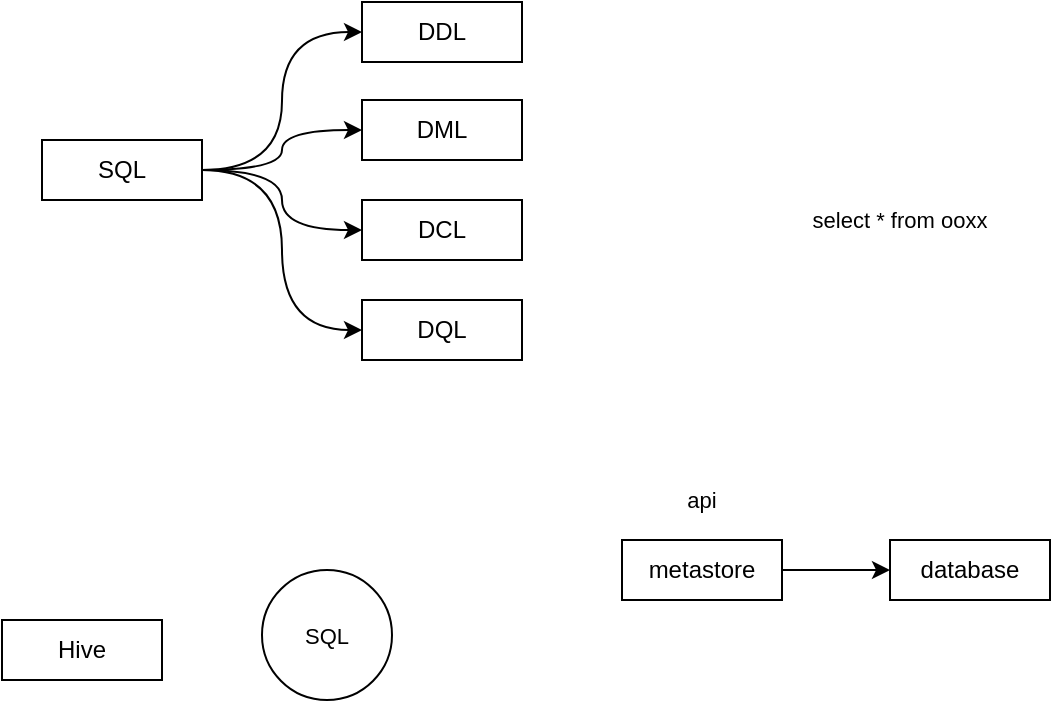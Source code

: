 <mxfile version="24.7.17">
  <diagram name="Page-1" id="U7SpQmy9-2M6FtC-JxG5">
    <mxGraphModel dx="1242" dy="785" grid="1" gridSize="10" guides="1" tooltips="1" connect="1" arrows="1" fold="1" page="1" pageScale="1" pageWidth="827" pageHeight="1169" math="0" shadow="0">
      <root>
        <mxCell id="0" />
        <mxCell id="1" parent="0" />
        <mxCell id="Xy2YbhwxPT0KSOp8xG0l-1" value="Hive" style="rounded=0;whiteSpace=wrap;html=1;" vertex="1" parent="1">
          <mxGeometry x="40" y="470" width="80" height="30" as="geometry" />
        </mxCell>
        <mxCell id="Xy2YbhwxPT0KSOp8xG0l-7" style="edgeStyle=orthogonalEdgeStyle;rounded=0;orthogonalLoop=1;jettySize=auto;html=1;entryX=0;entryY=0.5;entryDx=0;entryDy=0;curved=1;" edge="1" parent="1" source="Xy2YbhwxPT0KSOp8xG0l-2" target="Xy2YbhwxPT0KSOp8xG0l-3">
          <mxGeometry relative="1" as="geometry" />
        </mxCell>
        <mxCell id="Xy2YbhwxPT0KSOp8xG0l-8" style="edgeStyle=orthogonalEdgeStyle;shape=connector;curved=1;rounded=0;orthogonalLoop=1;jettySize=auto;html=1;entryX=0;entryY=0.5;entryDx=0;entryDy=0;strokeColor=default;align=center;verticalAlign=middle;fontFamily=Helvetica;fontSize=11;fontColor=default;labelBackgroundColor=default;endArrow=classic;" edge="1" parent="1" source="Xy2YbhwxPT0KSOp8xG0l-2" target="Xy2YbhwxPT0KSOp8xG0l-4">
          <mxGeometry relative="1" as="geometry" />
        </mxCell>
        <mxCell id="Xy2YbhwxPT0KSOp8xG0l-9" style="edgeStyle=orthogonalEdgeStyle;shape=connector;curved=1;rounded=0;orthogonalLoop=1;jettySize=auto;html=1;entryX=0;entryY=0.5;entryDx=0;entryDy=0;strokeColor=default;align=center;verticalAlign=middle;fontFamily=Helvetica;fontSize=11;fontColor=default;labelBackgroundColor=default;endArrow=classic;" edge="1" parent="1" source="Xy2YbhwxPT0KSOp8xG0l-2" target="Xy2YbhwxPT0KSOp8xG0l-5">
          <mxGeometry relative="1" as="geometry" />
        </mxCell>
        <mxCell id="Xy2YbhwxPT0KSOp8xG0l-10" style="edgeStyle=orthogonalEdgeStyle;shape=connector;curved=1;rounded=0;orthogonalLoop=1;jettySize=auto;html=1;entryX=0;entryY=0.5;entryDx=0;entryDy=0;strokeColor=default;align=center;verticalAlign=middle;fontFamily=Helvetica;fontSize=11;fontColor=default;labelBackgroundColor=default;endArrow=classic;" edge="1" parent="1" source="Xy2YbhwxPT0KSOp8xG0l-2" target="Xy2YbhwxPT0KSOp8xG0l-6">
          <mxGeometry relative="1" as="geometry" />
        </mxCell>
        <mxCell id="Xy2YbhwxPT0KSOp8xG0l-2" value="SQL" style="rounded=0;whiteSpace=wrap;html=1;" vertex="1" parent="1">
          <mxGeometry x="60" y="230" width="80" height="30" as="geometry" />
        </mxCell>
        <mxCell id="Xy2YbhwxPT0KSOp8xG0l-3" value="DDL" style="rounded=0;whiteSpace=wrap;html=1;" vertex="1" parent="1">
          <mxGeometry x="220" y="161" width="80" height="30" as="geometry" />
        </mxCell>
        <mxCell id="Xy2YbhwxPT0KSOp8xG0l-4" value="DML" style="rounded=0;whiteSpace=wrap;html=1;" vertex="1" parent="1">
          <mxGeometry x="220" y="210" width="80" height="30" as="geometry" />
        </mxCell>
        <mxCell id="Xy2YbhwxPT0KSOp8xG0l-5" value="DCL" style="rounded=0;whiteSpace=wrap;html=1;" vertex="1" parent="1">
          <mxGeometry x="220" y="260" width="80" height="30" as="geometry" />
        </mxCell>
        <mxCell id="Xy2YbhwxPT0KSOp8xG0l-6" value="DQL" style="rounded=0;whiteSpace=wrap;html=1;" vertex="1" parent="1">
          <mxGeometry x="220" y="310" width="80" height="30" as="geometry" />
        </mxCell>
        <mxCell id="Xy2YbhwxPT0KSOp8xG0l-12" value="select * from ooxx" style="text;html=1;align=center;verticalAlign=middle;whiteSpace=wrap;rounded=0;fontFamily=Helvetica;fontSize=11;fontColor=default;labelBackgroundColor=default;" vertex="1" parent="1">
          <mxGeometry x="414" y="250" width="150" height="40" as="geometry" />
        </mxCell>
        <mxCell id="Xy2YbhwxPT0KSOp8xG0l-16" value="" style="edgeStyle=orthogonalEdgeStyle;shape=connector;curved=1;rounded=0;orthogonalLoop=1;jettySize=auto;html=1;strokeColor=default;align=center;verticalAlign=middle;fontFamily=Helvetica;fontSize=11;fontColor=default;labelBackgroundColor=default;endArrow=classic;" edge="1" parent="1" source="Xy2YbhwxPT0KSOp8xG0l-13" target="Xy2YbhwxPT0KSOp8xG0l-15">
          <mxGeometry relative="1" as="geometry" />
        </mxCell>
        <mxCell id="Xy2YbhwxPT0KSOp8xG0l-13" value="metastore" style="rounded=0;whiteSpace=wrap;html=1;" vertex="1" parent="1">
          <mxGeometry x="350" y="430" width="80" height="30" as="geometry" />
        </mxCell>
        <mxCell id="Xy2YbhwxPT0KSOp8xG0l-14" value="api" style="text;html=1;align=center;verticalAlign=middle;whiteSpace=wrap;rounded=0;fontFamily=Helvetica;fontSize=11;fontColor=default;labelBackgroundColor=default;" vertex="1" parent="1">
          <mxGeometry x="365" y="400" width="50" height="20" as="geometry" />
        </mxCell>
        <mxCell id="Xy2YbhwxPT0KSOp8xG0l-15" value="database" style="rounded=0;whiteSpace=wrap;html=1;" vertex="1" parent="1">
          <mxGeometry x="484" y="430" width="80" height="30" as="geometry" />
        </mxCell>
        <mxCell id="Xy2YbhwxPT0KSOp8xG0l-18" value="SQL" style="ellipse;whiteSpace=wrap;html=1;aspect=fixed;fontFamily=Helvetica;fontSize=11;fontColor=default;labelBackgroundColor=default;" vertex="1" parent="1">
          <mxGeometry x="170" y="445" width="65" height="65" as="geometry" />
        </mxCell>
      </root>
    </mxGraphModel>
  </diagram>
</mxfile>
